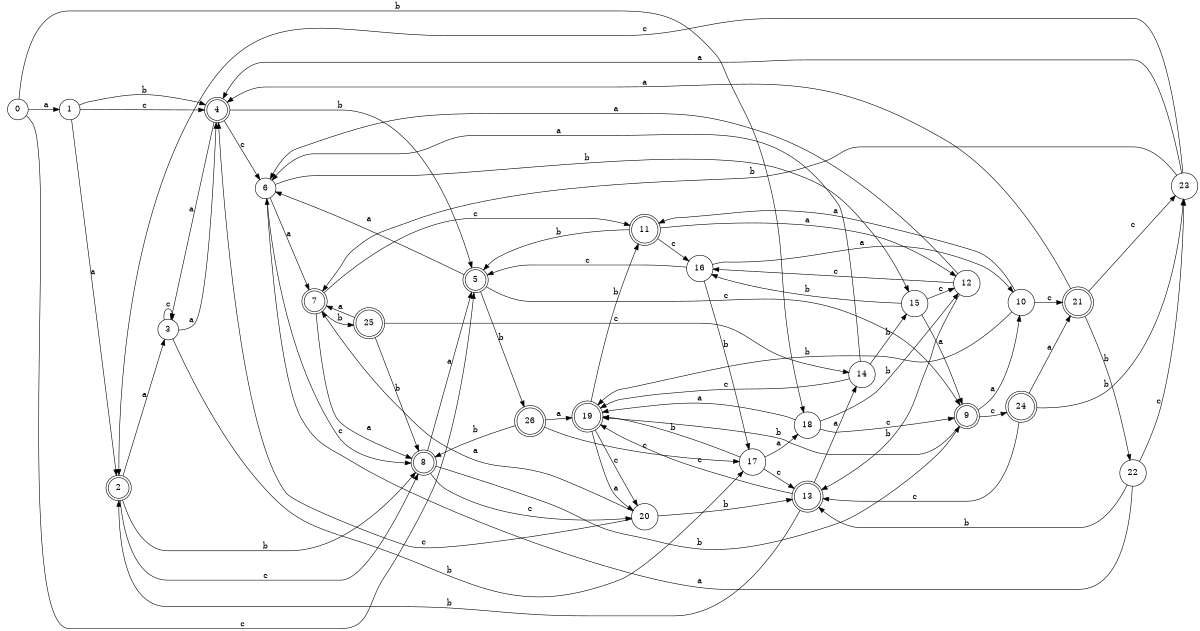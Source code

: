 digraph n22_7 {
__start0 [label="" shape="none"];

rankdir=LR;
size="8,5";

s0 [style="filled", color="black", fillcolor="white" shape="circle", label="0"];
s1 [style="filled", color="black", fillcolor="white" shape="circle", label="1"];
s2 [style="rounded,filled", color="black", fillcolor="white" shape="doublecircle", label="2"];
s3 [style="filled", color="black", fillcolor="white" shape="circle", label="3"];
s4 [style="rounded,filled", color="black", fillcolor="white" shape="doublecircle", label="4"];
s5 [style="rounded,filled", color="black", fillcolor="white" shape="doublecircle", label="5"];
s6 [style="filled", color="black", fillcolor="white" shape="circle", label="6"];
s7 [style="rounded,filled", color="black", fillcolor="white" shape="doublecircle", label="7"];
s8 [style="rounded,filled", color="black", fillcolor="white" shape="doublecircle", label="8"];
s9 [style="rounded,filled", color="black", fillcolor="white" shape="doublecircle", label="9"];
s10 [style="filled", color="black", fillcolor="white" shape="circle", label="10"];
s11 [style="rounded,filled", color="black", fillcolor="white" shape="doublecircle", label="11"];
s12 [style="filled", color="black", fillcolor="white" shape="circle", label="12"];
s13 [style="rounded,filled", color="black", fillcolor="white" shape="doublecircle", label="13"];
s14 [style="filled", color="black", fillcolor="white" shape="circle", label="14"];
s15 [style="filled", color="black", fillcolor="white" shape="circle", label="15"];
s16 [style="filled", color="black", fillcolor="white" shape="circle", label="16"];
s17 [style="filled", color="black", fillcolor="white" shape="circle", label="17"];
s18 [style="filled", color="black", fillcolor="white" shape="circle", label="18"];
s19 [style="rounded,filled", color="black", fillcolor="white" shape="doublecircle", label="19"];
s20 [style="filled", color="black", fillcolor="white" shape="circle", label="20"];
s21 [style="rounded,filled", color="black", fillcolor="white" shape="doublecircle", label="21"];
s22 [style="filled", color="black", fillcolor="white" shape="circle", label="22"];
s23 [style="filled", color="black", fillcolor="white" shape="circle", label="23"];
s24 [style="rounded,filled", color="black", fillcolor="white" shape="doublecircle", label="24"];
s25 [style="rounded,filled", color="black", fillcolor="white" shape="doublecircle", label="25"];
s26 [style="rounded,filled", color="black", fillcolor="white" shape="doublecircle", label="26"];
s0 -> s1 [label="a"];
s0 -> s18 [label="b"];
s0 -> s5 [label="c"];
s1 -> s2 [label="a"];
s1 -> s4 [label="b"];
s1 -> s4 [label="c"];
s2 -> s3 [label="a"];
s2 -> s8 [label="b"];
s2 -> s8 [label="c"];
s3 -> s4 [label="a"];
s3 -> s17 [label="b"];
s3 -> s3 [label="c"];
s4 -> s3 [label="a"];
s4 -> s5 [label="b"];
s4 -> s6 [label="c"];
s5 -> s6 [label="a"];
s5 -> s26 [label="b"];
s5 -> s9 [label="c"];
s6 -> s7 [label="a"];
s6 -> s15 [label="b"];
s6 -> s8 [label="c"];
s7 -> s8 [label="a"];
s7 -> s25 [label="b"];
s7 -> s11 [label="c"];
s8 -> s5 [label="a"];
s8 -> s9 [label="b"];
s8 -> s20 [label="c"];
s9 -> s10 [label="a"];
s9 -> s19 [label="b"];
s9 -> s24 [label="c"];
s10 -> s11 [label="a"];
s10 -> s19 [label="b"];
s10 -> s21 [label="c"];
s11 -> s12 [label="a"];
s11 -> s5 [label="b"];
s11 -> s16 [label="c"];
s12 -> s6 [label="a"];
s12 -> s13 [label="b"];
s12 -> s16 [label="c"];
s13 -> s14 [label="a"];
s13 -> s2 [label="b"];
s13 -> s19 [label="c"];
s14 -> s6 [label="a"];
s14 -> s15 [label="b"];
s14 -> s19 [label="c"];
s15 -> s9 [label="a"];
s15 -> s16 [label="b"];
s15 -> s12 [label="c"];
s16 -> s10 [label="a"];
s16 -> s17 [label="b"];
s16 -> s5 [label="c"];
s17 -> s18 [label="a"];
s17 -> s19 [label="b"];
s17 -> s13 [label="c"];
s18 -> s19 [label="a"];
s18 -> s12 [label="b"];
s18 -> s9 [label="c"];
s19 -> s20 [label="a"];
s19 -> s11 [label="b"];
s19 -> s20 [label="c"];
s20 -> s7 [label="a"];
s20 -> s13 [label="b"];
s20 -> s4 [label="c"];
s21 -> s4 [label="a"];
s21 -> s22 [label="b"];
s21 -> s23 [label="c"];
s22 -> s6 [label="a"];
s22 -> s13 [label="b"];
s22 -> s23 [label="c"];
s23 -> s4 [label="a"];
s23 -> s7 [label="b"];
s23 -> s2 [label="c"];
s24 -> s21 [label="a"];
s24 -> s23 [label="b"];
s24 -> s13 [label="c"];
s25 -> s7 [label="a"];
s25 -> s8 [label="b"];
s25 -> s14 [label="c"];
s26 -> s19 [label="a"];
s26 -> s8 [label="b"];
s26 -> s17 [label="c"];

}